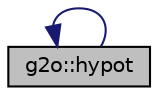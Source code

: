 digraph "g2o::hypot"
{
  edge [fontname="Helvetica",fontsize="10",labelfontname="Helvetica",labelfontsize="10"];
  node [fontname="Helvetica",fontsize="10",shape=record];
  rankdir="LR";
  Node15 [label="g2o::hypot",height=0.2,width=0.4,color="black", fillcolor="grey75", style="filled", fontcolor="black"];
  Node15 -> Node15 [dir="back",color="midnightblue",fontsize="10",style="solid"];
}
